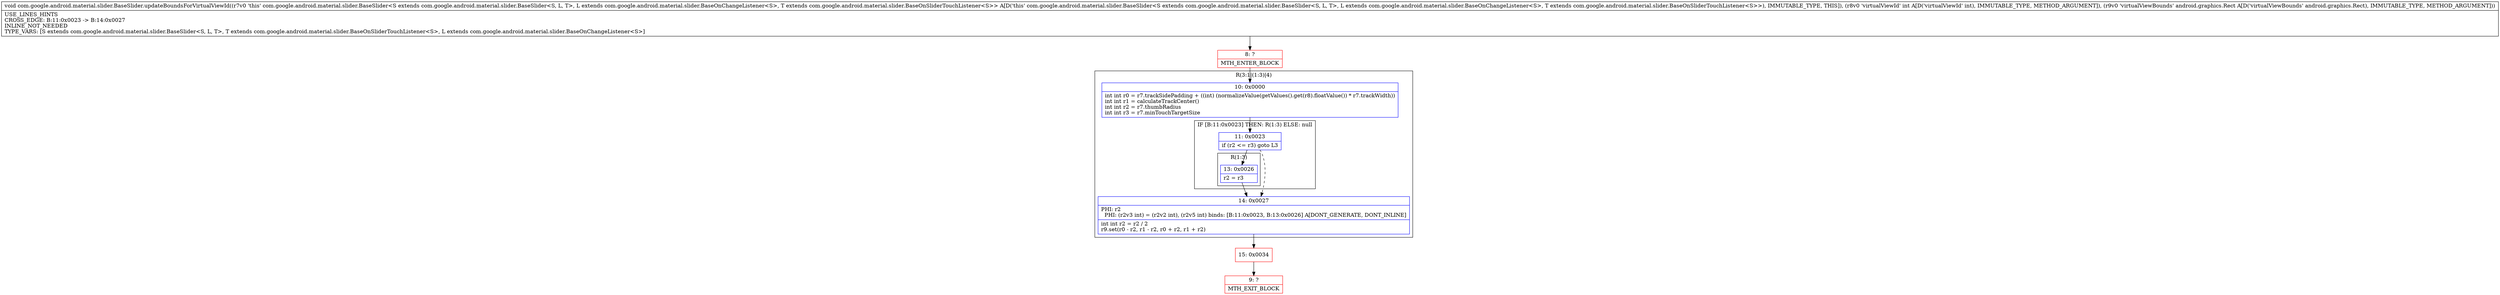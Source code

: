 digraph "CFG forcom.google.android.material.slider.BaseSlider.updateBoundsForVirtualViewId(ILandroid\/graphics\/Rect;)V" {
subgraph cluster_Region_1095125170 {
label = "R(3:1|(1:3)|4)";
node [shape=record,color=blue];
Node_10 [shape=record,label="{10\:\ 0x0000|int int r0 = r7.trackSidePadding + ((int) (normalizeValue(getValues().get(r8).floatValue()) * r7.trackWidth))\lint int r1 = calculateTrackCenter()\lint int r2 = r7.thumbRadius\lint int r3 = r7.minTouchTargetSize\l}"];
subgraph cluster_IfRegion_970584084 {
label = "IF [B:11:0x0023] THEN: R(1:3) ELSE: null";
node [shape=record,color=blue];
Node_11 [shape=record,label="{11\:\ 0x0023|if (r2 \<= r3) goto L3\l}"];
subgraph cluster_Region_521234212 {
label = "R(1:3)";
node [shape=record,color=blue];
Node_13 [shape=record,label="{13\:\ 0x0026|r2 = r3\l}"];
}
}
Node_14 [shape=record,label="{14\:\ 0x0027|PHI: r2 \l  PHI: (r2v3 int) = (r2v2 int), (r2v5 int) binds: [B:11:0x0023, B:13:0x0026] A[DONT_GENERATE, DONT_INLINE]\l|int int r2 = r2 \/ 2\lr9.set(r0 \- r2, r1 \- r2, r0 + r2, r1 + r2)\l}"];
}
Node_8 [shape=record,color=red,label="{8\:\ ?|MTH_ENTER_BLOCK\l}"];
Node_15 [shape=record,color=red,label="{15\:\ 0x0034}"];
Node_9 [shape=record,color=red,label="{9\:\ ?|MTH_EXIT_BLOCK\l}"];
MethodNode[shape=record,label="{void com.google.android.material.slider.BaseSlider.updateBoundsForVirtualViewId((r7v0 'this' com.google.android.material.slider.BaseSlider\<S extends com.google.android.material.slider.BaseSlider\<S, L, T\>, L extends com.google.android.material.slider.BaseOnChangeListener\<S\>, T extends com.google.android.material.slider.BaseOnSliderTouchListener\<S\>\> A[D('this' com.google.android.material.slider.BaseSlider\<S extends com.google.android.material.slider.BaseSlider\<S, L, T\>, L extends com.google.android.material.slider.BaseOnChangeListener\<S\>, T extends com.google.android.material.slider.BaseOnSliderTouchListener\<S\>\>), IMMUTABLE_TYPE, THIS]), (r8v0 'virtualViewId' int A[D('virtualViewId' int), IMMUTABLE_TYPE, METHOD_ARGUMENT]), (r9v0 'virtualViewBounds' android.graphics.Rect A[D('virtualViewBounds' android.graphics.Rect), IMMUTABLE_TYPE, METHOD_ARGUMENT]))  | USE_LINES_HINTS\lCROSS_EDGE: B:11:0x0023 \-\> B:14:0x0027\lINLINE_NOT_NEEDED\lTYPE_VARS: [S extends com.google.android.material.slider.BaseSlider\<S, L, T\>, T extends com.google.android.material.slider.BaseOnSliderTouchListener\<S\>, L extends com.google.android.material.slider.BaseOnChangeListener\<S\>]\l}"];
MethodNode -> Node_8;Node_10 -> Node_11;
Node_11 -> Node_13;
Node_11 -> Node_14[style=dashed];
Node_13 -> Node_14;
Node_14 -> Node_15;
Node_8 -> Node_10;
Node_15 -> Node_9;
}

